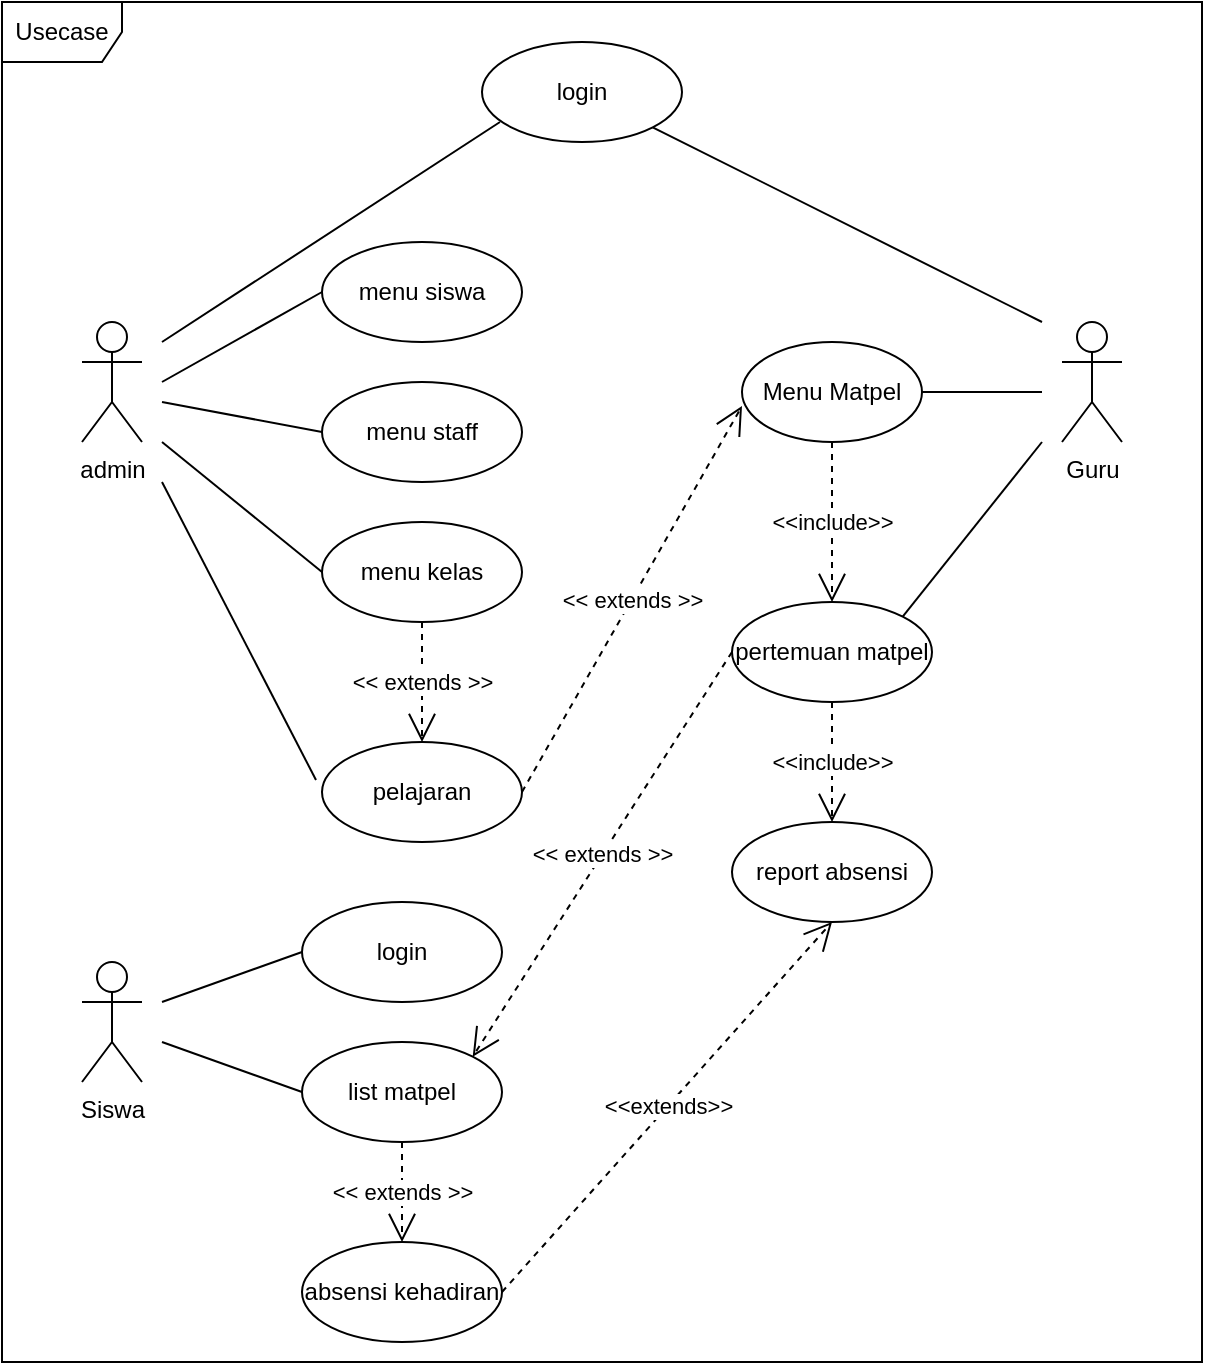 <mxfile version="17.4.2" type="device"><diagram id="buTuxr5UXHQLxO1HjsBc" name="Page-1"><mxGraphModel dx="1231" dy="790" grid="1" gridSize="10" guides="1" tooltips="1" connect="1" arrows="1" fold="1" page="1" pageScale="1" pageWidth="850" pageHeight="1100" math="0" shadow="0"><root><mxCell id="0"/><mxCell id="1" parent="0"/><mxCell id="kWZ693_XMP8gCUXm48eZ-2" value="admin" style="shape=umlActor;verticalLabelPosition=bottom;verticalAlign=top;html=1;" vertex="1" parent="1"><mxGeometry x="80" y="200" width="30" height="60" as="geometry"/></mxCell><mxCell id="kWZ693_XMP8gCUXm48eZ-3" value="login" style="ellipse;whiteSpace=wrap;html=1;" vertex="1" parent="1"><mxGeometry x="280" y="60" width="100" height="50" as="geometry"/></mxCell><mxCell id="kWZ693_XMP8gCUXm48eZ-7" value="" style="endArrow=none;html=1;rounded=0;entryX=0.09;entryY=0.8;entryDx=0;entryDy=0;entryPerimeter=0;" edge="1" parent="1" target="kWZ693_XMP8gCUXm48eZ-3"><mxGeometry width="50" height="50" relative="1" as="geometry"><mxPoint x="120" y="210" as="sourcePoint"/><mxPoint x="450" y="150" as="targetPoint"/></mxGeometry></mxCell><mxCell id="kWZ693_XMP8gCUXm48eZ-8" value="menu siswa" style="ellipse;whiteSpace=wrap;html=1;" vertex="1" parent="1"><mxGeometry x="200" y="160" width="100" height="50" as="geometry"/></mxCell><mxCell id="kWZ693_XMP8gCUXm48eZ-9" value="" style="endArrow=none;html=1;rounded=0;entryX=0;entryY=0.5;entryDx=0;entryDy=0;" edge="1" parent="1" target="kWZ693_XMP8gCUXm48eZ-8"><mxGeometry width="50" height="50" relative="1" as="geometry"><mxPoint x="120" y="230" as="sourcePoint"/><mxPoint x="219" y="140" as="targetPoint"/></mxGeometry></mxCell><mxCell id="kWZ693_XMP8gCUXm48eZ-10" value="menu staff" style="ellipse;whiteSpace=wrap;html=1;" vertex="1" parent="1"><mxGeometry x="200" y="230" width="100" height="50" as="geometry"/></mxCell><mxCell id="kWZ693_XMP8gCUXm48eZ-11" value="" style="endArrow=none;html=1;rounded=0;entryX=0;entryY=0.5;entryDx=0;entryDy=0;" edge="1" parent="1" target="kWZ693_XMP8gCUXm48eZ-10"><mxGeometry width="50" height="50" relative="1" as="geometry"><mxPoint x="120" y="240" as="sourcePoint"/><mxPoint x="210" y="195" as="targetPoint"/></mxGeometry></mxCell><mxCell id="kWZ693_XMP8gCUXm48eZ-12" value="menu kelas" style="ellipse;whiteSpace=wrap;html=1;" vertex="1" parent="1"><mxGeometry x="200" y="300" width="100" height="50" as="geometry"/></mxCell><mxCell id="kWZ693_XMP8gCUXm48eZ-13" value="" style="endArrow=none;html=1;rounded=0;entryX=0;entryY=0.5;entryDx=0;entryDy=0;" edge="1" parent="1" target="kWZ693_XMP8gCUXm48eZ-12"><mxGeometry width="50" height="50" relative="1" as="geometry"><mxPoint x="120" y="260" as="sourcePoint"/><mxPoint x="210" y="265" as="targetPoint"/></mxGeometry></mxCell><mxCell id="kWZ693_XMP8gCUXm48eZ-15" value="pelajaran" style="ellipse;whiteSpace=wrap;html=1;" vertex="1" parent="1"><mxGeometry x="200" y="410" width="100" height="50" as="geometry"/></mxCell><mxCell id="kWZ693_XMP8gCUXm48eZ-16" value="&amp;lt;&amp;lt; extends &amp;gt;&amp;gt;" style="endArrow=open;endSize=12;dashed=1;html=1;rounded=0;exitX=0.5;exitY=1;exitDx=0;exitDy=0;entryX=0.5;entryY=0;entryDx=0;entryDy=0;" edge="1" parent="1" source="kWZ693_XMP8gCUXm48eZ-12" target="kWZ693_XMP8gCUXm48eZ-15"><mxGeometry width="160" relative="1" as="geometry"><mxPoint x="340" y="180" as="sourcePoint"/><mxPoint x="500" y="180" as="targetPoint"/></mxGeometry></mxCell><mxCell id="kWZ693_XMP8gCUXm48eZ-17" value="" style="endArrow=none;html=1;rounded=0;entryX=-0.03;entryY=0.38;entryDx=0;entryDy=0;entryPerimeter=0;" edge="1" parent="1" target="kWZ693_XMP8gCUXm48eZ-15"><mxGeometry width="50" height="50" relative="1" as="geometry"><mxPoint x="120" y="280" as="sourcePoint"/><mxPoint x="210" y="335" as="targetPoint"/></mxGeometry></mxCell><mxCell id="kWZ693_XMP8gCUXm48eZ-18" value="Guru" style="shape=umlActor;verticalLabelPosition=bottom;verticalAlign=top;html=1;" vertex="1" parent="1"><mxGeometry x="570" y="200" width="30" height="60" as="geometry"/></mxCell><mxCell id="kWZ693_XMP8gCUXm48eZ-20" value="" style="endArrow=none;html=1;rounded=0;entryX=1;entryY=1;entryDx=0;entryDy=0;" edge="1" parent="1" target="kWZ693_XMP8gCUXm48eZ-3"><mxGeometry width="50" height="50" relative="1" as="geometry"><mxPoint x="560" y="200" as="sourcePoint"/><mxPoint x="570" y="170" as="targetPoint"/></mxGeometry></mxCell><mxCell id="kWZ693_XMP8gCUXm48eZ-21" value="Menu Matpel" style="ellipse;whiteSpace=wrap;html=1;" vertex="1" parent="1"><mxGeometry x="410" y="210" width="90" height="50" as="geometry"/></mxCell><mxCell id="kWZ693_XMP8gCUXm48eZ-22" value="" style="endArrow=none;html=1;rounded=0;exitX=1;exitY=0.5;exitDx=0;exitDy=0;" edge="1" parent="1" source="kWZ693_XMP8gCUXm48eZ-21"><mxGeometry width="50" height="50" relative="1" as="geometry"><mxPoint x="490" y="280" as="sourcePoint"/><mxPoint x="560" y="235" as="targetPoint"/></mxGeometry></mxCell><mxCell id="kWZ693_XMP8gCUXm48eZ-23" value="&amp;lt;&amp;lt; extends &amp;gt;&amp;gt;" style="endArrow=open;endSize=12;dashed=1;html=1;rounded=0;exitX=1;exitY=0.5;exitDx=0;exitDy=0;entryX=0;entryY=0.64;entryDx=0;entryDy=0;entryPerimeter=0;" edge="1" parent="1" source="kWZ693_XMP8gCUXm48eZ-15" target="kWZ693_XMP8gCUXm48eZ-21"><mxGeometry width="160" relative="1" as="geometry"><mxPoint x="390" y="350" as="sourcePoint"/><mxPoint x="390" y="410" as="targetPoint"/></mxGeometry></mxCell><mxCell id="kWZ693_XMP8gCUXm48eZ-24" value="pertemuan matpel" style="ellipse;whiteSpace=wrap;html=1;" vertex="1" parent="1"><mxGeometry x="405" y="340" width="100" height="50" as="geometry"/></mxCell><mxCell id="kWZ693_XMP8gCUXm48eZ-25" value="&amp;lt;&amp;lt;include&amp;gt;&amp;gt;" style="endArrow=open;endSize=12;dashed=1;html=1;rounded=0;exitX=0.5;exitY=1;exitDx=0;exitDy=0;entryX=0.5;entryY=0;entryDx=0;entryDy=0;" edge="1" parent="1" source="kWZ693_XMP8gCUXm48eZ-21" target="kWZ693_XMP8gCUXm48eZ-24"><mxGeometry width="160" relative="1" as="geometry"><mxPoint x="310" y="445" as="sourcePoint"/><mxPoint x="420" y="252" as="targetPoint"/></mxGeometry></mxCell><mxCell id="kWZ693_XMP8gCUXm48eZ-26" value="" style="endArrow=none;html=1;rounded=0;exitX=1;exitY=0;exitDx=0;exitDy=0;" edge="1" parent="1" source="kWZ693_XMP8gCUXm48eZ-24"><mxGeometry width="50" height="50" relative="1" as="geometry"><mxPoint x="510" y="245" as="sourcePoint"/><mxPoint x="560" y="260" as="targetPoint"/></mxGeometry></mxCell><mxCell id="kWZ693_XMP8gCUXm48eZ-27" value="report absensi" style="ellipse;whiteSpace=wrap;html=1;" vertex="1" parent="1"><mxGeometry x="405" y="450" width="100" height="50" as="geometry"/></mxCell><mxCell id="kWZ693_XMP8gCUXm48eZ-28" value="&amp;lt;&amp;lt;include&amp;gt;&amp;gt;" style="endArrow=open;endSize=12;dashed=1;html=1;rounded=0;exitX=0.5;exitY=1;exitDx=0;exitDy=0;" edge="1" parent="1" source="kWZ693_XMP8gCUXm48eZ-24" target="kWZ693_XMP8gCUXm48eZ-27"><mxGeometry width="160" relative="1" as="geometry"><mxPoint x="465" y="270" as="sourcePoint"/><mxPoint x="465" y="310" as="targetPoint"/></mxGeometry></mxCell><mxCell id="kWZ693_XMP8gCUXm48eZ-29" value="Siswa" style="shape=umlActor;verticalLabelPosition=bottom;verticalAlign=top;html=1;" vertex="1" parent="1"><mxGeometry x="80" y="520" width="30" height="60" as="geometry"/></mxCell><mxCell id="kWZ693_XMP8gCUXm48eZ-31" value="login" style="ellipse;whiteSpace=wrap;html=1;" vertex="1" parent="1"><mxGeometry x="190" y="490" width="100" height="50" as="geometry"/></mxCell><mxCell id="kWZ693_XMP8gCUXm48eZ-32" value="" style="endArrow=none;html=1;rounded=0;entryX=0;entryY=0.5;entryDx=0;entryDy=0;" edge="1" parent="1" target="kWZ693_XMP8gCUXm48eZ-31"><mxGeometry width="50" height="50" relative="1" as="geometry"><mxPoint x="120" y="540" as="sourcePoint"/><mxPoint x="207" y="439" as="targetPoint"/></mxGeometry></mxCell><mxCell id="kWZ693_XMP8gCUXm48eZ-33" value="list matpel" style="ellipse;whiteSpace=wrap;html=1;" vertex="1" parent="1"><mxGeometry x="190" y="560" width="100" height="50" as="geometry"/></mxCell><mxCell id="kWZ693_XMP8gCUXm48eZ-34" value="" style="endArrow=none;html=1;rounded=0;entryX=0;entryY=0.5;entryDx=0;entryDy=0;" edge="1" parent="1" target="kWZ693_XMP8gCUXm48eZ-33"><mxGeometry width="50" height="50" relative="1" as="geometry"><mxPoint x="120" y="560" as="sourcePoint"/><mxPoint x="200" y="525" as="targetPoint"/></mxGeometry></mxCell><mxCell id="kWZ693_XMP8gCUXm48eZ-35" value="&amp;lt;&amp;lt; extends &amp;gt;&amp;gt;" style="endArrow=open;endSize=12;dashed=1;html=1;rounded=0;entryX=1;entryY=0;entryDx=0;entryDy=0;exitX=0;exitY=0.5;exitDx=0;exitDy=0;" edge="1" parent="1" source="kWZ693_XMP8gCUXm48eZ-24" target="kWZ693_XMP8gCUXm48eZ-33"><mxGeometry width="160" relative="1" as="geometry"><mxPoint x="400" y="550" as="sourcePoint"/><mxPoint x="420" y="252" as="targetPoint"/></mxGeometry></mxCell><mxCell id="kWZ693_XMP8gCUXm48eZ-36" value="absensi kehadiran" style="ellipse;whiteSpace=wrap;html=1;" vertex="1" parent="1"><mxGeometry x="190" y="660" width="100" height="50" as="geometry"/></mxCell><mxCell id="kWZ693_XMP8gCUXm48eZ-37" value="&amp;lt;&amp;lt; extends &amp;gt;&amp;gt;" style="endArrow=open;endSize=12;dashed=1;html=1;rounded=0;entryX=0.5;entryY=0;entryDx=0;entryDy=0;" edge="1" parent="1" target="kWZ693_XMP8gCUXm48eZ-36"><mxGeometry width="160" relative="1" as="geometry"><mxPoint x="240" y="610" as="sourcePoint"/><mxPoint x="260" y="420" as="targetPoint"/></mxGeometry></mxCell><mxCell id="kWZ693_XMP8gCUXm48eZ-38" value="&amp;lt;&amp;lt;extends&amp;gt;&amp;gt;" style="endArrow=open;endSize=12;dashed=1;html=1;rounded=0;exitX=1;exitY=0.5;exitDx=0;exitDy=0;entryX=0.5;entryY=1;entryDx=0;entryDy=0;" edge="1" parent="1" source="kWZ693_XMP8gCUXm48eZ-36" target="kWZ693_XMP8gCUXm48eZ-27"><mxGeometry width="160" relative="1" as="geometry"><mxPoint x="465" y="400" as="sourcePoint"/><mxPoint x="465" y="460" as="targetPoint"/></mxGeometry></mxCell><mxCell id="kWZ693_XMP8gCUXm48eZ-39" value="Usecase" style="shape=umlFrame;whiteSpace=wrap;html=1;" vertex="1" parent="1"><mxGeometry x="40" y="40" width="600" height="680" as="geometry"/></mxCell></root></mxGraphModel></diagram></mxfile>